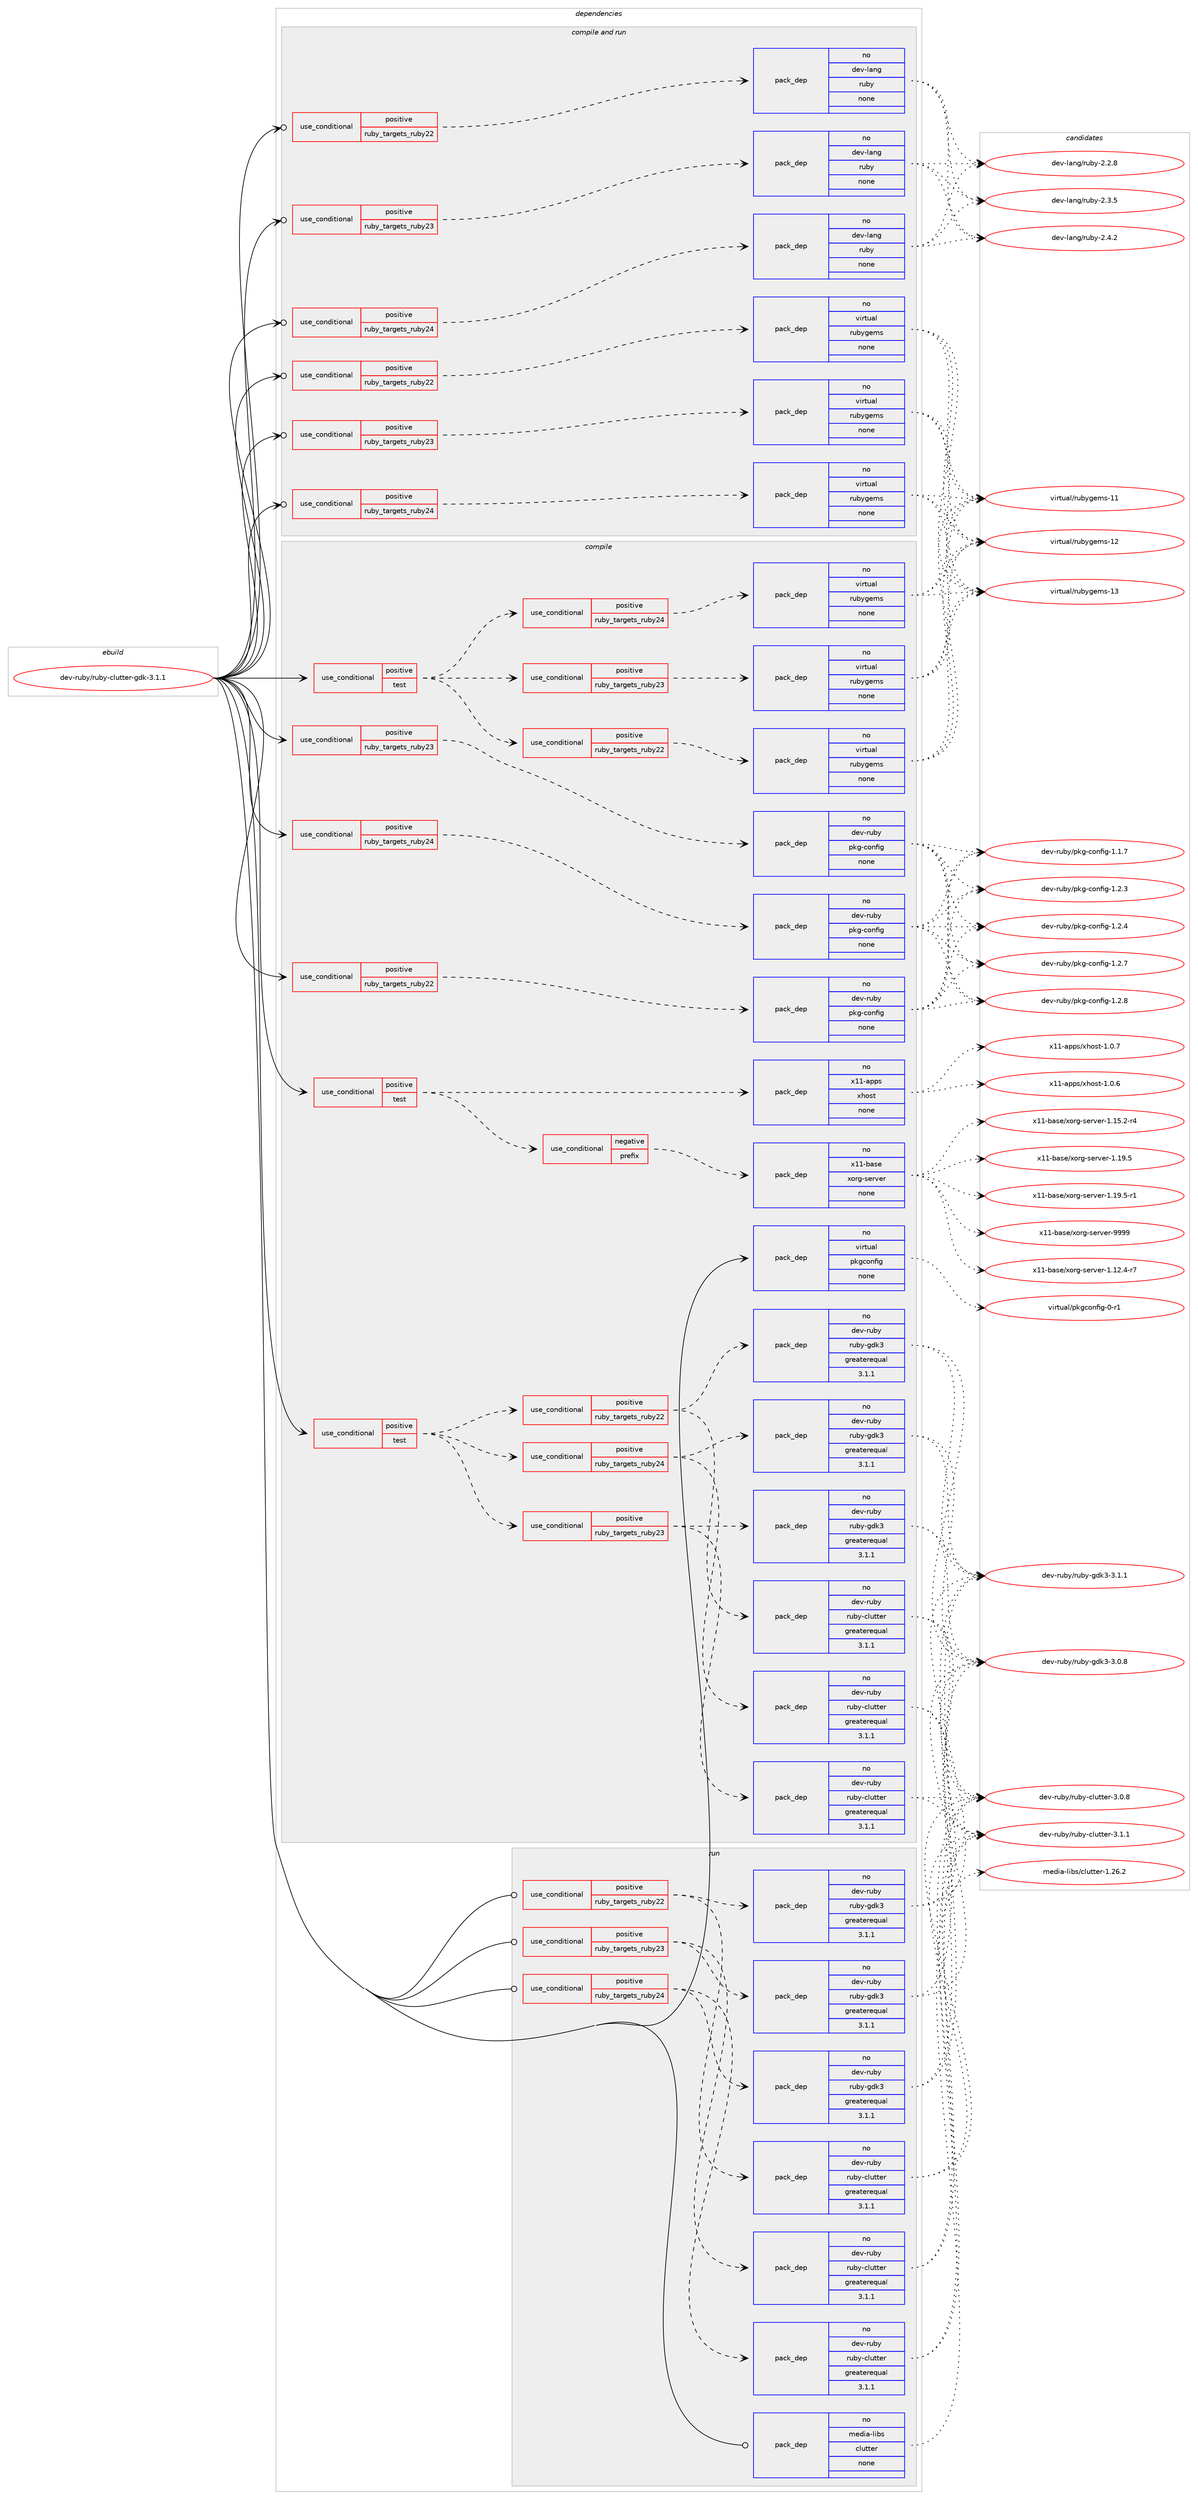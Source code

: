 digraph prolog {

# *************
# Graph options
# *************

newrank=true;
concentrate=true;
compound=true;
graph [rankdir=LR,fontname=Helvetica,fontsize=10,ranksep=1.5];#, ranksep=2.5, nodesep=0.2];
edge  [arrowhead=vee];
node  [fontname=Helvetica,fontsize=10];

# **********
# The ebuild
# **********

subgraph cluster_leftcol {
color=gray;
rank=same;
label=<<i>ebuild</i>>;
id [label="dev-ruby/ruby-clutter-gdk-3.1.1", color=red, width=4, href="../dev-ruby/ruby-clutter-gdk-3.1.1.svg"];
}

# ****************
# The dependencies
# ****************

subgraph cluster_midcol {
color=gray;
label=<<i>dependencies</i>>;
subgraph cluster_compile {
fillcolor="#eeeeee";
style=filled;
label=<<i>compile</i>>;
subgraph cond70564 {
dependency265591 [label=<<TABLE BORDER="0" CELLBORDER="1" CELLSPACING="0" CELLPADDING="4"><TR><TD ROWSPAN="3" CELLPADDING="10">use_conditional</TD></TR><TR><TD>positive</TD></TR><TR><TD>ruby_targets_ruby22</TD></TR></TABLE>>, shape=none, color=red];
subgraph pack190913 {
dependency265592 [label=<<TABLE BORDER="0" CELLBORDER="1" CELLSPACING="0" CELLPADDING="4" WIDTH="220"><TR><TD ROWSPAN="6" CELLPADDING="30">pack_dep</TD></TR><TR><TD WIDTH="110">no</TD></TR><TR><TD>dev-ruby</TD></TR><TR><TD>pkg-config</TD></TR><TR><TD>none</TD></TR><TR><TD></TD></TR></TABLE>>, shape=none, color=blue];
}
dependency265591:e -> dependency265592:w [weight=20,style="dashed",arrowhead="vee"];
}
id:e -> dependency265591:w [weight=20,style="solid",arrowhead="vee"];
subgraph cond70565 {
dependency265593 [label=<<TABLE BORDER="0" CELLBORDER="1" CELLSPACING="0" CELLPADDING="4"><TR><TD ROWSPAN="3" CELLPADDING="10">use_conditional</TD></TR><TR><TD>positive</TD></TR><TR><TD>ruby_targets_ruby23</TD></TR></TABLE>>, shape=none, color=red];
subgraph pack190914 {
dependency265594 [label=<<TABLE BORDER="0" CELLBORDER="1" CELLSPACING="0" CELLPADDING="4" WIDTH="220"><TR><TD ROWSPAN="6" CELLPADDING="30">pack_dep</TD></TR><TR><TD WIDTH="110">no</TD></TR><TR><TD>dev-ruby</TD></TR><TR><TD>pkg-config</TD></TR><TR><TD>none</TD></TR><TR><TD></TD></TR></TABLE>>, shape=none, color=blue];
}
dependency265593:e -> dependency265594:w [weight=20,style="dashed",arrowhead="vee"];
}
id:e -> dependency265593:w [weight=20,style="solid",arrowhead="vee"];
subgraph cond70566 {
dependency265595 [label=<<TABLE BORDER="0" CELLBORDER="1" CELLSPACING="0" CELLPADDING="4"><TR><TD ROWSPAN="3" CELLPADDING="10">use_conditional</TD></TR><TR><TD>positive</TD></TR><TR><TD>ruby_targets_ruby24</TD></TR></TABLE>>, shape=none, color=red];
subgraph pack190915 {
dependency265596 [label=<<TABLE BORDER="0" CELLBORDER="1" CELLSPACING="0" CELLPADDING="4" WIDTH="220"><TR><TD ROWSPAN="6" CELLPADDING="30">pack_dep</TD></TR><TR><TD WIDTH="110">no</TD></TR><TR><TD>dev-ruby</TD></TR><TR><TD>pkg-config</TD></TR><TR><TD>none</TD></TR><TR><TD></TD></TR></TABLE>>, shape=none, color=blue];
}
dependency265595:e -> dependency265596:w [weight=20,style="dashed",arrowhead="vee"];
}
id:e -> dependency265595:w [weight=20,style="solid",arrowhead="vee"];
subgraph cond70567 {
dependency265597 [label=<<TABLE BORDER="0" CELLBORDER="1" CELLSPACING="0" CELLPADDING="4"><TR><TD ROWSPAN="3" CELLPADDING="10">use_conditional</TD></TR><TR><TD>positive</TD></TR><TR><TD>test</TD></TR></TABLE>>, shape=none, color=red];
subgraph cond70568 {
dependency265598 [label=<<TABLE BORDER="0" CELLBORDER="1" CELLSPACING="0" CELLPADDING="4"><TR><TD ROWSPAN="3" CELLPADDING="10">use_conditional</TD></TR><TR><TD>negative</TD></TR><TR><TD>prefix</TD></TR></TABLE>>, shape=none, color=red];
subgraph pack190916 {
dependency265599 [label=<<TABLE BORDER="0" CELLBORDER="1" CELLSPACING="0" CELLPADDING="4" WIDTH="220"><TR><TD ROWSPAN="6" CELLPADDING="30">pack_dep</TD></TR><TR><TD WIDTH="110">no</TD></TR><TR><TD>x11-base</TD></TR><TR><TD>xorg-server</TD></TR><TR><TD>none</TD></TR><TR><TD></TD></TR></TABLE>>, shape=none, color=blue];
}
dependency265598:e -> dependency265599:w [weight=20,style="dashed",arrowhead="vee"];
}
dependency265597:e -> dependency265598:w [weight=20,style="dashed",arrowhead="vee"];
subgraph pack190917 {
dependency265600 [label=<<TABLE BORDER="0" CELLBORDER="1" CELLSPACING="0" CELLPADDING="4" WIDTH="220"><TR><TD ROWSPAN="6" CELLPADDING="30">pack_dep</TD></TR><TR><TD WIDTH="110">no</TD></TR><TR><TD>x11-apps</TD></TR><TR><TD>xhost</TD></TR><TR><TD>none</TD></TR><TR><TD></TD></TR></TABLE>>, shape=none, color=blue];
}
dependency265597:e -> dependency265600:w [weight=20,style="dashed",arrowhead="vee"];
}
id:e -> dependency265597:w [weight=20,style="solid",arrowhead="vee"];
subgraph cond70569 {
dependency265601 [label=<<TABLE BORDER="0" CELLBORDER="1" CELLSPACING="0" CELLPADDING="4"><TR><TD ROWSPAN="3" CELLPADDING="10">use_conditional</TD></TR><TR><TD>positive</TD></TR><TR><TD>test</TD></TR></TABLE>>, shape=none, color=red];
subgraph cond70570 {
dependency265602 [label=<<TABLE BORDER="0" CELLBORDER="1" CELLSPACING="0" CELLPADDING="4"><TR><TD ROWSPAN="3" CELLPADDING="10">use_conditional</TD></TR><TR><TD>positive</TD></TR><TR><TD>ruby_targets_ruby22</TD></TR></TABLE>>, shape=none, color=red];
subgraph pack190918 {
dependency265603 [label=<<TABLE BORDER="0" CELLBORDER="1" CELLSPACING="0" CELLPADDING="4" WIDTH="220"><TR><TD ROWSPAN="6" CELLPADDING="30">pack_dep</TD></TR><TR><TD WIDTH="110">no</TD></TR><TR><TD>dev-ruby</TD></TR><TR><TD>ruby-clutter</TD></TR><TR><TD>greaterequal</TD></TR><TR><TD>3.1.1</TD></TR></TABLE>>, shape=none, color=blue];
}
dependency265602:e -> dependency265603:w [weight=20,style="dashed",arrowhead="vee"];
subgraph pack190919 {
dependency265604 [label=<<TABLE BORDER="0" CELLBORDER="1" CELLSPACING="0" CELLPADDING="4" WIDTH="220"><TR><TD ROWSPAN="6" CELLPADDING="30">pack_dep</TD></TR><TR><TD WIDTH="110">no</TD></TR><TR><TD>dev-ruby</TD></TR><TR><TD>ruby-gdk3</TD></TR><TR><TD>greaterequal</TD></TR><TR><TD>3.1.1</TD></TR></TABLE>>, shape=none, color=blue];
}
dependency265602:e -> dependency265604:w [weight=20,style="dashed",arrowhead="vee"];
}
dependency265601:e -> dependency265602:w [weight=20,style="dashed",arrowhead="vee"];
subgraph cond70571 {
dependency265605 [label=<<TABLE BORDER="0" CELLBORDER="1" CELLSPACING="0" CELLPADDING="4"><TR><TD ROWSPAN="3" CELLPADDING="10">use_conditional</TD></TR><TR><TD>positive</TD></TR><TR><TD>ruby_targets_ruby23</TD></TR></TABLE>>, shape=none, color=red];
subgraph pack190920 {
dependency265606 [label=<<TABLE BORDER="0" CELLBORDER="1" CELLSPACING="0" CELLPADDING="4" WIDTH="220"><TR><TD ROWSPAN="6" CELLPADDING="30">pack_dep</TD></TR><TR><TD WIDTH="110">no</TD></TR><TR><TD>dev-ruby</TD></TR><TR><TD>ruby-clutter</TD></TR><TR><TD>greaterequal</TD></TR><TR><TD>3.1.1</TD></TR></TABLE>>, shape=none, color=blue];
}
dependency265605:e -> dependency265606:w [weight=20,style="dashed",arrowhead="vee"];
subgraph pack190921 {
dependency265607 [label=<<TABLE BORDER="0" CELLBORDER="1" CELLSPACING="0" CELLPADDING="4" WIDTH="220"><TR><TD ROWSPAN="6" CELLPADDING="30">pack_dep</TD></TR><TR><TD WIDTH="110">no</TD></TR><TR><TD>dev-ruby</TD></TR><TR><TD>ruby-gdk3</TD></TR><TR><TD>greaterequal</TD></TR><TR><TD>3.1.1</TD></TR></TABLE>>, shape=none, color=blue];
}
dependency265605:e -> dependency265607:w [weight=20,style="dashed",arrowhead="vee"];
}
dependency265601:e -> dependency265605:w [weight=20,style="dashed",arrowhead="vee"];
subgraph cond70572 {
dependency265608 [label=<<TABLE BORDER="0" CELLBORDER="1" CELLSPACING="0" CELLPADDING="4"><TR><TD ROWSPAN="3" CELLPADDING="10">use_conditional</TD></TR><TR><TD>positive</TD></TR><TR><TD>ruby_targets_ruby24</TD></TR></TABLE>>, shape=none, color=red];
subgraph pack190922 {
dependency265609 [label=<<TABLE BORDER="0" CELLBORDER="1" CELLSPACING="0" CELLPADDING="4" WIDTH="220"><TR><TD ROWSPAN="6" CELLPADDING="30">pack_dep</TD></TR><TR><TD WIDTH="110">no</TD></TR><TR><TD>dev-ruby</TD></TR><TR><TD>ruby-clutter</TD></TR><TR><TD>greaterequal</TD></TR><TR><TD>3.1.1</TD></TR></TABLE>>, shape=none, color=blue];
}
dependency265608:e -> dependency265609:w [weight=20,style="dashed",arrowhead="vee"];
subgraph pack190923 {
dependency265610 [label=<<TABLE BORDER="0" CELLBORDER="1" CELLSPACING="0" CELLPADDING="4" WIDTH="220"><TR><TD ROWSPAN="6" CELLPADDING="30">pack_dep</TD></TR><TR><TD WIDTH="110">no</TD></TR><TR><TD>dev-ruby</TD></TR><TR><TD>ruby-gdk3</TD></TR><TR><TD>greaterequal</TD></TR><TR><TD>3.1.1</TD></TR></TABLE>>, shape=none, color=blue];
}
dependency265608:e -> dependency265610:w [weight=20,style="dashed",arrowhead="vee"];
}
dependency265601:e -> dependency265608:w [weight=20,style="dashed",arrowhead="vee"];
}
id:e -> dependency265601:w [weight=20,style="solid",arrowhead="vee"];
subgraph cond70573 {
dependency265611 [label=<<TABLE BORDER="0" CELLBORDER="1" CELLSPACING="0" CELLPADDING="4"><TR><TD ROWSPAN="3" CELLPADDING="10">use_conditional</TD></TR><TR><TD>positive</TD></TR><TR><TD>test</TD></TR></TABLE>>, shape=none, color=red];
subgraph cond70574 {
dependency265612 [label=<<TABLE BORDER="0" CELLBORDER="1" CELLSPACING="0" CELLPADDING="4"><TR><TD ROWSPAN="3" CELLPADDING="10">use_conditional</TD></TR><TR><TD>positive</TD></TR><TR><TD>ruby_targets_ruby22</TD></TR></TABLE>>, shape=none, color=red];
subgraph pack190924 {
dependency265613 [label=<<TABLE BORDER="0" CELLBORDER="1" CELLSPACING="0" CELLPADDING="4" WIDTH="220"><TR><TD ROWSPAN="6" CELLPADDING="30">pack_dep</TD></TR><TR><TD WIDTH="110">no</TD></TR><TR><TD>virtual</TD></TR><TR><TD>rubygems</TD></TR><TR><TD>none</TD></TR><TR><TD></TD></TR></TABLE>>, shape=none, color=blue];
}
dependency265612:e -> dependency265613:w [weight=20,style="dashed",arrowhead="vee"];
}
dependency265611:e -> dependency265612:w [weight=20,style="dashed",arrowhead="vee"];
subgraph cond70575 {
dependency265614 [label=<<TABLE BORDER="0" CELLBORDER="1" CELLSPACING="0" CELLPADDING="4"><TR><TD ROWSPAN="3" CELLPADDING="10">use_conditional</TD></TR><TR><TD>positive</TD></TR><TR><TD>ruby_targets_ruby23</TD></TR></TABLE>>, shape=none, color=red];
subgraph pack190925 {
dependency265615 [label=<<TABLE BORDER="0" CELLBORDER="1" CELLSPACING="0" CELLPADDING="4" WIDTH="220"><TR><TD ROWSPAN="6" CELLPADDING="30">pack_dep</TD></TR><TR><TD WIDTH="110">no</TD></TR><TR><TD>virtual</TD></TR><TR><TD>rubygems</TD></TR><TR><TD>none</TD></TR><TR><TD></TD></TR></TABLE>>, shape=none, color=blue];
}
dependency265614:e -> dependency265615:w [weight=20,style="dashed",arrowhead="vee"];
}
dependency265611:e -> dependency265614:w [weight=20,style="dashed",arrowhead="vee"];
subgraph cond70576 {
dependency265616 [label=<<TABLE BORDER="0" CELLBORDER="1" CELLSPACING="0" CELLPADDING="4"><TR><TD ROWSPAN="3" CELLPADDING="10">use_conditional</TD></TR><TR><TD>positive</TD></TR><TR><TD>ruby_targets_ruby24</TD></TR></TABLE>>, shape=none, color=red];
subgraph pack190926 {
dependency265617 [label=<<TABLE BORDER="0" CELLBORDER="1" CELLSPACING="0" CELLPADDING="4" WIDTH="220"><TR><TD ROWSPAN="6" CELLPADDING="30">pack_dep</TD></TR><TR><TD WIDTH="110">no</TD></TR><TR><TD>virtual</TD></TR><TR><TD>rubygems</TD></TR><TR><TD>none</TD></TR><TR><TD></TD></TR></TABLE>>, shape=none, color=blue];
}
dependency265616:e -> dependency265617:w [weight=20,style="dashed",arrowhead="vee"];
}
dependency265611:e -> dependency265616:w [weight=20,style="dashed",arrowhead="vee"];
}
id:e -> dependency265611:w [weight=20,style="solid",arrowhead="vee"];
subgraph pack190927 {
dependency265618 [label=<<TABLE BORDER="0" CELLBORDER="1" CELLSPACING="0" CELLPADDING="4" WIDTH="220"><TR><TD ROWSPAN="6" CELLPADDING="30">pack_dep</TD></TR><TR><TD WIDTH="110">no</TD></TR><TR><TD>virtual</TD></TR><TR><TD>pkgconfig</TD></TR><TR><TD>none</TD></TR><TR><TD></TD></TR></TABLE>>, shape=none, color=blue];
}
id:e -> dependency265618:w [weight=20,style="solid",arrowhead="vee"];
}
subgraph cluster_compileandrun {
fillcolor="#eeeeee";
style=filled;
label=<<i>compile and run</i>>;
subgraph cond70577 {
dependency265619 [label=<<TABLE BORDER="0" CELLBORDER="1" CELLSPACING="0" CELLPADDING="4"><TR><TD ROWSPAN="3" CELLPADDING="10">use_conditional</TD></TR><TR><TD>positive</TD></TR><TR><TD>ruby_targets_ruby22</TD></TR></TABLE>>, shape=none, color=red];
subgraph pack190928 {
dependency265620 [label=<<TABLE BORDER="0" CELLBORDER="1" CELLSPACING="0" CELLPADDING="4" WIDTH="220"><TR><TD ROWSPAN="6" CELLPADDING="30">pack_dep</TD></TR><TR><TD WIDTH="110">no</TD></TR><TR><TD>dev-lang</TD></TR><TR><TD>ruby</TD></TR><TR><TD>none</TD></TR><TR><TD></TD></TR></TABLE>>, shape=none, color=blue];
}
dependency265619:e -> dependency265620:w [weight=20,style="dashed",arrowhead="vee"];
}
id:e -> dependency265619:w [weight=20,style="solid",arrowhead="odotvee"];
subgraph cond70578 {
dependency265621 [label=<<TABLE BORDER="0" CELLBORDER="1" CELLSPACING="0" CELLPADDING="4"><TR><TD ROWSPAN="3" CELLPADDING="10">use_conditional</TD></TR><TR><TD>positive</TD></TR><TR><TD>ruby_targets_ruby22</TD></TR></TABLE>>, shape=none, color=red];
subgraph pack190929 {
dependency265622 [label=<<TABLE BORDER="0" CELLBORDER="1" CELLSPACING="0" CELLPADDING="4" WIDTH="220"><TR><TD ROWSPAN="6" CELLPADDING="30">pack_dep</TD></TR><TR><TD WIDTH="110">no</TD></TR><TR><TD>virtual</TD></TR><TR><TD>rubygems</TD></TR><TR><TD>none</TD></TR><TR><TD></TD></TR></TABLE>>, shape=none, color=blue];
}
dependency265621:e -> dependency265622:w [weight=20,style="dashed",arrowhead="vee"];
}
id:e -> dependency265621:w [weight=20,style="solid",arrowhead="odotvee"];
subgraph cond70579 {
dependency265623 [label=<<TABLE BORDER="0" CELLBORDER="1" CELLSPACING="0" CELLPADDING="4"><TR><TD ROWSPAN="3" CELLPADDING="10">use_conditional</TD></TR><TR><TD>positive</TD></TR><TR><TD>ruby_targets_ruby23</TD></TR></TABLE>>, shape=none, color=red];
subgraph pack190930 {
dependency265624 [label=<<TABLE BORDER="0" CELLBORDER="1" CELLSPACING="0" CELLPADDING="4" WIDTH="220"><TR><TD ROWSPAN="6" CELLPADDING="30">pack_dep</TD></TR><TR><TD WIDTH="110">no</TD></TR><TR><TD>dev-lang</TD></TR><TR><TD>ruby</TD></TR><TR><TD>none</TD></TR><TR><TD></TD></TR></TABLE>>, shape=none, color=blue];
}
dependency265623:e -> dependency265624:w [weight=20,style="dashed",arrowhead="vee"];
}
id:e -> dependency265623:w [weight=20,style="solid",arrowhead="odotvee"];
subgraph cond70580 {
dependency265625 [label=<<TABLE BORDER="0" CELLBORDER="1" CELLSPACING="0" CELLPADDING="4"><TR><TD ROWSPAN="3" CELLPADDING="10">use_conditional</TD></TR><TR><TD>positive</TD></TR><TR><TD>ruby_targets_ruby23</TD></TR></TABLE>>, shape=none, color=red];
subgraph pack190931 {
dependency265626 [label=<<TABLE BORDER="0" CELLBORDER="1" CELLSPACING="0" CELLPADDING="4" WIDTH="220"><TR><TD ROWSPAN="6" CELLPADDING="30">pack_dep</TD></TR><TR><TD WIDTH="110">no</TD></TR><TR><TD>virtual</TD></TR><TR><TD>rubygems</TD></TR><TR><TD>none</TD></TR><TR><TD></TD></TR></TABLE>>, shape=none, color=blue];
}
dependency265625:e -> dependency265626:w [weight=20,style="dashed",arrowhead="vee"];
}
id:e -> dependency265625:w [weight=20,style="solid",arrowhead="odotvee"];
subgraph cond70581 {
dependency265627 [label=<<TABLE BORDER="0" CELLBORDER="1" CELLSPACING="0" CELLPADDING="4"><TR><TD ROWSPAN="3" CELLPADDING="10">use_conditional</TD></TR><TR><TD>positive</TD></TR><TR><TD>ruby_targets_ruby24</TD></TR></TABLE>>, shape=none, color=red];
subgraph pack190932 {
dependency265628 [label=<<TABLE BORDER="0" CELLBORDER="1" CELLSPACING="0" CELLPADDING="4" WIDTH="220"><TR><TD ROWSPAN="6" CELLPADDING="30">pack_dep</TD></TR><TR><TD WIDTH="110">no</TD></TR><TR><TD>dev-lang</TD></TR><TR><TD>ruby</TD></TR><TR><TD>none</TD></TR><TR><TD></TD></TR></TABLE>>, shape=none, color=blue];
}
dependency265627:e -> dependency265628:w [weight=20,style="dashed",arrowhead="vee"];
}
id:e -> dependency265627:w [weight=20,style="solid",arrowhead="odotvee"];
subgraph cond70582 {
dependency265629 [label=<<TABLE BORDER="0" CELLBORDER="1" CELLSPACING="0" CELLPADDING="4"><TR><TD ROWSPAN="3" CELLPADDING="10">use_conditional</TD></TR><TR><TD>positive</TD></TR><TR><TD>ruby_targets_ruby24</TD></TR></TABLE>>, shape=none, color=red];
subgraph pack190933 {
dependency265630 [label=<<TABLE BORDER="0" CELLBORDER="1" CELLSPACING="0" CELLPADDING="4" WIDTH="220"><TR><TD ROWSPAN="6" CELLPADDING="30">pack_dep</TD></TR><TR><TD WIDTH="110">no</TD></TR><TR><TD>virtual</TD></TR><TR><TD>rubygems</TD></TR><TR><TD>none</TD></TR><TR><TD></TD></TR></TABLE>>, shape=none, color=blue];
}
dependency265629:e -> dependency265630:w [weight=20,style="dashed",arrowhead="vee"];
}
id:e -> dependency265629:w [weight=20,style="solid",arrowhead="odotvee"];
}
subgraph cluster_run {
fillcolor="#eeeeee";
style=filled;
label=<<i>run</i>>;
subgraph cond70583 {
dependency265631 [label=<<TABLE BORDER="0" CELLBORDER="1" CELLSPACING="0" CELLPADDING="4"><TR><TD ROWSPAN="3" CELLPADDING="10">use_conditional</TD></TR><TR><TD>positive</TD></TR><TR><TD>ruby_targets_ruby22</TD></TR></TABLE>>, shape=none, color=red];
subgraph pack190934 {
dependency265632 [label=<<TABLE BORDER="0" CELLBORDER="1" CELLSPACING="0" CELLPADDING="4" WIDTH="220"><TR><TD ROWSPAN="6" CELLPADDING="30">pack_dep</TD></TR><TR><TD WIDTH="110">no</TD></TR><TR><TD>dev-ruby</TD></TR><TR><TD>ruby-clutter</TD></TR><TR><TD>greaterequal</TD></TR><TR><TD>3.1.1</TD></TR></TABLE>>, shape=none, color=blue];
}
dependency265631:e -> dependency265632:w [weight=20,style="dashed",arrowhead="vee"];
subgraph pack190935 {
dependency265633 [label=<<TABLE BORDER="0" CELLBORDER="1" CELLSPACING="0" CELLPADDING="4" WIDTH="220"><TR><TD ROWSPAN="6" CELLPADDING="30">pack_dep</TD></TR><TR><TD WIDTH="110">no</TD></TR><TR><TD>dev-ruby</TD></TR><TR><TD>ruby-gdk3</TD></TR><TR><TD>greaterequal</TD></TR><TR><TD>3.1.1</TD></TR></TABLE>>, shape=none, color=blue];
}
dependency265631:e -> dependency265633:w [weight=20,style="dashed",arrowhead="vee"];
}
id:e -> dependency265631:w [weight=20,style="solid",arrowhead="odot"];
subgraph cond70584 {
dependency265634 [label=<<TABLE BORDER="0" CELLBORDER="1" CELLSPACING="0" CELLPADDING="4"><TR><TD ROWSPAN="3" CELLPADDING="10">use_conditional</TD></TR><TR><TD>positive</TD></TR><TR><TD>ruby_targets_ruby23</TD></TR></TABLE>>, shape=none, color=red];
subgraph pack190936 {
dependency265635 [label=<<TABLE BORDER="0" CELLBORDER="1" CELLSPACING="0" CELLPADDING="4" WIDTH="220"><TR><TD ROWSPAN="6" CELLPADDING="30">pack_dep</TD></TR><TR><TD WIDTH="110">no</TD></TR><TR><TD>dev-ruby</TD></TR><TR><TD>ruby-clutter</TD></TR><TR><TD>greaterequal</TD></TR><TR><TD>3.1.1</TD></TR></TABLE>>, shape=none, color=blue];
}
dependency265634:e -> dependency265635:w [weight=20,style="dashed",arrowhead="vee"];
subgraph pack190937 {
dependency265636 [label=<<TABLE BORDER="0" CELLBORDER="1" CELLSPACING="0" CELLPADDING="4" WIDTH="220"><TR><TD ROWSPAN="6" CELLPADDING="30">pack_dep</TD></TR><TR><TD WIDTH="110">no</TD></TR><TR><TD>dev-ruby</TD></TR><TR><TD>ruby-gdk3</TD></TR><TR><TD>greaterequal</TD></TR><TR><TD>3.1.1</TD></TR></TABLE>>, shape=none, color=blue];
}
dependency265634:e -> dependency265636:w [weight=20,style="dashed",arrowhead="vee"];
}
id:e -> dependency265634:w [weight=20,style="solid",arrowhead="odot"];
subgraph cond70585 {
dependency265637 [label=<<TABLE BORDER="0" CELLBORDER="1" CELLSPACING="0" CELLPADDING="4"><TR><TD ROWSPAN="3" CELLPADDING="10">use_conditional</TD></TR><TR><TD>positive</TD></TR><TR><TD>ruby_targets_ruby24</TD></TR></TABLE>>, shape=none, color=red];
subgraph pack190938 {
dependency265638 [label=<<TABLE BORDER="0" CELLBORDER="1" CELLSPACING="0" CELLPADDING="4" WIDTH="220"><TR><TD ROWSPAN="6" CELLPADDING="30">pack_dep</TD></TR><TR><TD WIDTH="110">no</TD></TR><TR><TD>dev-ruby</TD></TR><TR><TD>ruby-clutter</TD></TR><TR><TD>greaterequal</TD></TR><TR><TD>3.1.1</TD></TR></TABLE>>, shape=none, color=blue];
}
dependency265637:e -> dependency265638:w [weight=20,style="dashed",arrowhead="vee"];
subgraph pack190939 {
dependency265639 [label=<<TABLE BORDER="0" CELLBORDER="1" CELLSPACING="0" CELLPADDING="4" WIDTH="220"><TR><TD ROWSPAN="6" CELLPADDING="30">pack_dep</TD></TR><TR><TD WIDTH="110">no</TD></TR><TR><TD>dev-ruby</TD></TR><TR><TD>ruby-gdk3</TD></TR><TR><TD>greaterequal</TD></TR><TR><TD>3.1.1</TD></TR></TABLE>>, shape=none, color=blue];
}
dependency265637:e -> dependency265639:w [weight=20,style="dashed",arrowhead="vee"];
}
id:e -> dependency265637:w [weight=20,style="solid",arrowhead="odot"];
subgraph pack190940 {
dependency265640 [label=<<TABLE BORDER="0" CELLBORDER="1" CELLSPACING="0" CELLPADDING="4" WIDTH="220"><TR><TD ROWSPAN="6" CELLPADDING="30">pack_dep</TD></TR><TR><TD WIDTH="110">no</TD></TR><TR><TD>media-libs</TD></TR><TR><TD>clutter</TD></TR><TR><TD>none</TD></TR><TR><TD></TD></TR></TABLE>>, shape=none, color=blue];
}
id:e -> dependency265640:w [weight=20,style="solid",arrowhead="odot"];
}
}

# **************
# The candidates
# **************

subgraph cluster_choices {
rank=same;
color=gray;
label=<<i>candidates</i>>;

subgraph choice190913 {
color=black;
nodesep=1;
choice1001011184511411798121471121071034599111110102105103454946494655 [label="dev-ruby/pkg-config-1.1.7", color=red, width=4,href="../dev-ruby/pkg-config-1.1.7.svg"];
choice1001011184511411798121471121071034599111110102105103454946504651 [label="dev-ruby/pkg-config-1.2.3", color=red, width=4,href="../dev-ruby/pkg-config-1.2.3.svg"];
choice1001011184511411798121471121071034599111110102105103454946504652 [label="dev-ruby/pkg-config-1.2.4", color=red, width=4,href="../dev-ruby/pkg-config-1.2.4.svg"];
choice1001011184511411798121471121071034599111110102105103454946504655 [label="dev-ruby/pkg-config-1.2.7", color=red, width=4,href="../dev-ruby/pkg-config-1.2.7.svg"];
choice1001011184511411798121471121071034599111110102105103454946504656 [label="dev-ruby/pkg-config-1.2.8", color=red, width=4,href="../dev-ruby/pkg-config-1.2.8.svg"];
dependency265592:e -> choice1001011184511411798121471121071034599111110102105103454946494655:w [style=dotted,weight="100"];
dependency265592:e -> choice1001011184511411798121471121071034599111110102105103454946504651:w [style=dotted,weight="100"];
dependency265592:e -> choice1001011184511411798121471121071034599111110102105103454946504652:w [style=dotted,weight="100"];
dependency265592:e -> choice1001011184511411798121471121071034599111110102105103454946504655:w [style=dotted,weight="100"];
dependency265592:e -> choice1001011184511411798121471121071034599111110102105103454946504656:w [style=dotted,weight="100"];
}
subgraph choice190914 {
color=black;
nodesep=1;
choice1001011184511411798121471121071034599111110102105103454946494655 [label="dev-ruby/pkg-config-1.1.7", color=red, width=4,href="../dev-ruby/pkg-config-1.1.7.svg"];
choice1001011184511411798121471121071034599111110102105103454946504651 [label="dev-ruby/pkg-config-1.2.3", color=red, width=4,href="../dev-ruby/pkg-config-1.2.3.svg"];
choice1001011184511411798121471121071034599111110102105103454946504652 [label="dev-ruby/pkg-config-1.2.4", color=red, width=4,href="../dev-ruby/pkg-config-1.2.4.svg"];
choice1001011184511411798121471121071034599111110102105103454946504655 [label="dev-ruby/pkg-config-1.2.7", color=red, width=4,href="../dev-ruby/pkg-config-1.2.7.svg"];
choice1001011184511411798121471121071034599111110102105103454946504656 [label="dev-ruby/pkg-config-1.2.8", color=red, width=4,href="../dev-ruby/pkg-config-1.2.8.svg"];
dependency265594:e -> choice1001011184511411798121471121071034599111110102105103454946494655:w [style=dotted,weight="100"];
dependency265594:e -> choice1001011184511411798121471121071034599111110102105103454946504651:w [style=dotted,weight="100"];
dependency265594:e -> choice1001011184511411798121471121071034599111110102105103454946504652:w [style=dotted,weight="100"];
dependency265594:e -> choice1001011184511411798121471121071034599111110102105103454946504655:w [style=dotted,weight="100"];
dependency265594:e -> choice1001011184511411798121471121071034599111110102105103454946504656:w [style=dotted,weight="100"];
}
subgraph choice190915 {
color=black;
nodesep=1;
choice1001011184511411798121471121071034599111110102105103454946494655 [label="dev-ruby/pkg-config-1.1.7", color=red, width=4,href="../dev-ruby/pkg-config-1.1.7.svg"];
choice1001011184511411798121471121071034599111110102105103454946504651 [label="dev-ruby/pkg-config-1.2.3", color=red, width=4,href="../dev-ruby/pkg-config-1.2.3.svg"];
choice1001011184511411798121471121071034599111110102105103454946504652 [label="dev-ruby/pkg-config-1.2.4", color=red, width=4,href="../dev-ruby/pkg-config-1.2.4.svg"];
choice1001011184511411798121471121071034599111110102105103454946504655 [label="dev-ruby/pkg-config-1.2.7", color=red, width=4,href="../dev-ruby/pkg-config-1.2.7.svg"];
choice1001011184511411798121471121071034599111110102105103454946504656 [label="dev-ruby/pkg-config-1.2.8", color=red, width=4,href="../dev-ruby/pkg-config-1.2.8.svg"];
dependency265596:e -> choice1001011184511411798121471121071034599111110102105103454946494655:w [style=dotted,weight="100"];
dependency265596:e -> choice1001011184511411798121471121071034599111110102105103454946504651:w [style=dotted,weight="100"];
dependency265596:e -> choice1001011184511411798121471121071034599111110102105103454946504652:w [style=dotted,weight="100"];
dependency265596:e -> choice1001011184511411798121471121071034599111110102105103454946504655:w [style=dotted,weight="100"];
dependency265596:e -> choice1001011184511411798121471121071034599111110102105103454946504656:w [style=dotted,weight="100"];
}
subgraph choice190916 {
color=black;
nodesep=1;
choice12049494598971151014712011111410345115101114118101114454946495046524511455 [label="x11-base/xorg-server-1.12.4-r7", color=red, width=4,href="../x11-base/xorg-server-1.12.4-r7.svg"];
choice12049494598971151014712011111410345115101114118101114454946495346504511452 [label="x11-base/xorg-server-1.15.2-r4", color=red, width=4,href="../x11-base/xorg-server-1.15.2-r4.svg"];
choice1204949459897115101471201111141034511510111411810111445494649574653 [label="x11-base/xorg-server-1.19.5", color=red, width=4,href="../x11-base/xorg-server-1.19.5.svg"];
choice12049494598971151014712011111410345115101114118101114454946495746534511449 [label="x11-base/xorg-server-1.19.5-r1", color=red, width=4,href="../x11-base/xorg-server-1.19.5-r1.svg"];
choice120494945989711510147120111114103451151011141181011144557575757 [label="x11-base/xorg-server-9999", color=red, width=4,href="../x11-base/xorg-server-9999.svg"];
dependency265599:e -> choice12049494598971151014712011111410345115101114118101114454946495046524511455:w [style=dotted,weight="100"];
dependency265599:e -> choice12049494598971151014712011111410345115101114118101114454946495346504511452:w [style=dotted,weight="100"];
dependency265599:e -> choice1204949459897115101471201111141034511510111411810111445494649574653:w [style=dotted,weight="100"];
dependency265599:e -> choice12049494598971151014712011111410345115101114118101114454946495746534511449:w [style=dotted,weight="100"];
dependency265599:e -> choice120494945989711510147120111114103451151011141181011144557575757:w [style=dotted,weight="100"];
}
subgraph choice190917 {
color=black;
nodesep=1;
choice1204949459711211211547120104111115116454946484654 [label="x11-apps/xhost-1.0.6", color=red, width=4,href="../x11-apps/xhost-1.0.6.svg"];
choice1204949459711211211547120104111115116454946484655 [label="x11-apps/xhost-1.0.7", color=red, width=4,href="../x11-apps/xhost-1.0.7.svg"];
dependency265600:e -> choice1204949459711211211547120104111115116454946484654:w [style=dotted,weight="100"];
dependency265600:e -> choice1204949459711211211547120104111115116454946484655:w [style=dotted,weight="100"];
}
subgraph choice190918 {
color=black;
nodesep=1;
choice100101118451141179812147114117981214599108117116116101114455146484656 [label="dev-ruby/ruby-clutter-3.0.8", color=red, width=4,href="../dev-ruby/ruby-clutter-3.0.8.svg"];
choice100101118451141179812147114117981214599108117116116101114455146494649 [label="dev-ruby/ruby-clutter-3.1.1", color=red, width=4,href="../dev-ruby/ruby-clutter-3.1.1.svg"];
dependency265603:e -> choice100101118451141179812147114117981214599108117116116101114455146484656:w [style=dotted,weight="100"];
dependency265603:e -> choice100101118451141179812147114117981214599108117116116101114455146494649:w [style=dotted,weight="100"];
}
subgraph choice190919 {
color=black;
nodesep=1;
choice100101118451141179812147114117981214510310010751455146484656 [label="dev-ruby/ruby-gdk3-3.0.8", color=red, width=4,href="../dev-ruby/ruby-gdk3-3.0.8.svg"];
choice100101118451141179812147114117981214510310010751455146494649 [label="dev-ruby/ruby-gdk3-3.1.1", color=red, width=4,href="../dev-ruby/ruby-gdk3-3.1.1.svg"];
dependency265604:e -> choice100101118451141179812147114117981214510310010751455146484656:w [style=dotted,weight="100"];
dependency265604:e -> choice100101118451141179812147114117981214510310010751455146494649:w [style=dotted,weight="100"];
}
subgraph choice190920 {
color=black;
nodesep=1;
choice100101118451141179812147114117981214599108117116116101114455146484656 [label="dev-ruby/ruby-clutter-3.0.8", color=red, width=4,href="../dev-ruby/ruby-clutter-3.0.8.svg"];
choice100101118451141179812147114117981214599108117116116101114455146494649 [label="dev-ruby/ruby-clutter-3.1.1", color=red, width=4,href="../dev-ruby/ruby-clutter-3.1.1.svg"];
dependency265606:e -> choice100101118451141179812147114117981214599108117116116101114455146484656:w [style=dotted,weight="100"];
dependency265606:e -> choice100101118451141179812147114117981214599108117116116101114455146494649:w [style=dotted,weight="100"];
}
subgraph choice190921 {
color=black;
nodesep=1;
choice100101118451141179812147114117981214510310010751455146484656 [label="dev-ruby/ruby-gdk3-3.0.8", color=red, width=4,href="../dev-ruby/ruby-gdk3-3.0.8.svg"];
choice100101118451141179812147114117981214510310010751455146494649 [label="dev-ruby/ruby-gdk3-3.1.1", color=red, width=4,href="../dev-ruby/ruby-gdk3-3.1.1.svg"];
dependency265607:e -> choice100101118451141179812147114117981214510310010751455146484656:w [style=dotted,weight="100"];
dependency265607:e -> choice100101118451141179812147114117981214510310010751455146494649:w [style=dotted,weight="100"];
}
subgraph choice190922 {
color=black;
nodesep=1;
choice100101118451141179812147114117981214599108117116116101114455146484656 [label="dev-ruby/ruby-clutter-3.0.8", color=red, width=4,href="../dev-ruby/ruby-clutter-3.0.8.svg"];
choice100101118451141179812147114117981214599108117116116101114455146494649 [label="dev-ruby/ruby-clutter-3.1.1", color=red, width=4,href="../dev-ruby/ruby-clutter-3.1.1.svg"];
dependency265609:e -> choice100101118451141179812147114117981214599108117116116101114455146484656:w [style=dotted,weight="100"];
dependency265609:e -> choice100101118451141179812147114117981214599108117116116101114455146494649:w [style=dotted,weight="100"];
}
subgraph choice190923 {
color=black;
nodesep=1;
choice100101118451141179812147114117981214510310010751455146484656 [label="dev-ruby/ruby-gdk3-3.0.8", color=red, width=4,href="../dev-ruby/ruby-gdk3-3.0.8.svg"];
choice100101118451141179812147114117981214510310010751455146494649 [label="dev-ruby/ruby-gdk3-3.1.1", color=red, width=4,href="../dev-ruby/ruby-gdk3-3.1.1.svg"];
dependency265610:e -> choice100101118451141179812147114117981214510310010751455146484656:w [style=dotted,weight="100"];
dependency265610:e -> choice100101118451141179812147114117981214510310010751455146494649:w [style=dotted,weight="100"];
}
subgraph choice190924 {
color=black;
nodesep=1;
choice118105114116117971084711411798121103101109115454949 [label="virtual/rubygems-11", color=red, width=4,href="../virtual/rubygems-11.svg"];
choice118105114116117971084711411798121103101109115454950 [label="virtual/rubygems-12", color=red, width=4,href="../virtual/rubygems-12.svg"];
choice118105114116117971084711411798121103101109115454951 [label="virtual/rubygems-13", color=red, width=4,href="../virtual/rubygems-13.svg"];
dependency265613:e -> choice118105114116117971084711411798121103101109115454949:w [style=dotted,weight="100"];
dependency265613:e -> choice118105114116117971084711411798121103101109115454950:w [style=dotted,weight="100"];
dependency265613:e -> choice118105114116117971084711411798121103101109115454951:w [style=dotted,weight="100"];
}
subgraph choice190925 {
color=black;
nodesep=1;
choice118105114116117971084711411798121103101109115454949 [label="virtual/rubygems-11", color=red, width=4,href="../virtual/rubygems-11.svg"];
choice118105114116117971084711411798121103101109115454950 [label="virtual/rubygems-12", color=red, width=4,href="../virtual/rubygems-12.svg"];
choice118105114116117971084711411798121103101109115454951 [label="virtual/rubygems-13", color=red, width=4,href="../virtual/rubygems-13.svg"];
dependency265615:e -> choice118105114116117971084711411798121103101109115454949:w [style=dotted,weight="100"];
dependency265615:e -> choice118105114116117971084711411798121103101109115454950:w [style=dotted,weight="100"];
dependency265615:e -> choice118105114116117971084711411798121103101109115454951:w [style=dotted,weight="100"];
}
subgraph choice190926 {
color=black;
nodesep=1;
choice118105114116117971084711411798121103101109115454949 [label="virtual/rubygems-11", color=red, width=4,href="../virtual/rubygems-11.svg"];
choice118105114116117971084711411798121103101109115454950 [label="virtual/rubygems-12", color=red, width=4,href="../virtual/rubygems-12.svg"];
choice118105114116117971084711411798121103101109115454951 [label="virtual/rubygems-13", color=red, width=4,href="../virtual/rubygems-13.svg"];
dependency265617:e -> choice118105114116117971084711411798121103101109115454949:w [style=dotted,weight="100"];
dependency265617:e -> choice118105114116117971084711411798121103101109115454950:w [style=dotted,weight="100"];
dependency265617:e -> choice118105114116117971084711411798121103101109115454951:w [style=dotted,weight="100"];
}
subgraph choice190927 {
color=black;
nodesep=1;
choice11810511411611797108471121071039911111010210510345484511449 [label="virtual/pkgconfig-0-r1", color=red, width=4,href="../virtual/pkgconfig-0-r1.svg"];
dependency265618:e -> choice11810511411611797108471121071039911111010210510345484511449:w [style=dotted,weight="100"];
}
subgraph choice190928 {
color=black;
nodesep=1;
choice10010111845108971101034711411798121455046504656 [label="dev-lang/ruby-2.2.8", color=red, width=4,href="../dev-lang/ruby-2.2.8.svg"];
choice10010111845108971101034711411798121455046514653 [label="dev-lang/ruby-2.3.5", color=red, width=4,href="../dev-lang/ruby-2.3.5.svg"];
choice10010111845108971101034711411798121455046524650 [label="dev-lang/ruby-2.4.2", color=red, width=4,href="../dev-lang/ruby-2.4.2.svg"];
dependency265620:e -> choice10010111845108971101034711411798121455046504656:w [style=dotted,weight="100"];
dependency265620:e -> choice10010111845108971101034711411798121455046514653:w [style=dotted,weight="100"];
dependency265620:e -> choice10010111845108971101034711411798121455046524650:w [style=dotted,weight="100"];
}
subgraph choice190929 {
color=black;
nodesep=1;
choice118105114116117971084711411798121103101109115454949 [label="virtual/rubygems-11", color=red, width=4,href="../virtual/rubygems-11.svg"];
choice118105114116117971084711411798121103101109115454950 [label="virtual/rubygems-12", color=red, width=4,href="../virtual/rubygems-12.svg"];
choice118105114116117971084711411798121103101109115454951 [label="virtual/rubygems-13", color=red, width=4,href="../virtual/rubygems-13.svg"];
dependency265622:e -> choice118105114116117971084711411798121103101109115454949:w [style=dotted,weight="100"];
dependency265622:e -> choice118105114116117971084711411798121103101109115454950:w [style=dotted,weight="100"];
dependency265622:e -> choice118105114116117971084711411798121103101109115454951:w [style=dotted,weight="100"];
}
subgraph choice190930 {
color=black;
nodesep=1;
choice10010111845108971101034711411798121455046504656 [label="dev-lang/ruby-2.2.8", color=red, width=4,href="../dev-lang/ruby-2.2.8.svg"];
choice10010111845108971101034711411798121455046514653 [label="dev-lang/ruby-2.3.5", color=red, width=4,href="../dev-lang/ruby-2.3.5.svg"];
choice10010111845108971101034711411798121455046524650 [label="dev-lang/ruby-2.4.2", color=red, width=4,href="../dev-lang/ruby-2.4.2.svg"];
dependency265624:e -> choice10010111845108971101034711411798121455046504656:w [style=dotted,weight="100"];
dependency265624:e -> choice10010111845108971101034711411798121455046514653:w [style=dotted,weight="100"];
dependency265624:e -> choice10010111845108971101034711411798121455046524650:w [style=dotted,weight="100"];
}
subgraph choice190931 {
color=black;
nodesep=1;
choice118105114116117971084711411798121103101109115454949 [label="virtual/rubygems-11", color=red, width=4,href="../virtual/rubygems-11.svg"];
choice118105114116117971084711411798121103101109115454950 [label="virtual/rubygems-12", color=red, width=4,href="../virtual/rubygems-12.svg"];
choice118105114116117971084711411798121103101109115454951 [label="virtual/rubygems-13", color=red, width=4,href="../virtual/rubygems-13.svg"];
dependency265626:e -> choice118105114116117971084711411798121103101109115454949:w [style=dotted,weight="100"];
dependency265626:e -> choice118105114116117971084711411798121103101109115454950:w [style=dotted,weight="100"];
dependency265626:e -> choice118105114116117971084711411798121103101109115454951:w [style=dotted,weight="100"];
}
subgraph choice190932 {
color=black;
nodesep=1;
choice10010111845108971101034711411798121455046504656 [label="dev-lang/ruby-2.2.8", color=red, width=4,href="../dev-lang/ruby-2.2.8.svg"];
choice10010111845108971101034711411798121455046514653 [label="dev-lang/ruby-2.3.5", color=red, width=4,href="../dev-lang/ruby-2.3.5.svg"];
choice10010111845108971101034711411798121455046524650 [label="dev-lang/ruby-2.4.2", color=red, width=4,href="../dev-lang/ruby-2.4.2.svg"];
dependency265628:e -> choice10010111845108971101034711411798121455046504656:w [style=dotted,weight="100"];
dependency265628:e -> choice10010111845108971101034711411798121455046514653:w [style=dotted,weight="100"];
dependency265628:e -> choice10010111845108971101034711411798121455046524650:w [style=dotted,weight="100"];
}
subgraph choice190933 {
color=black;
nodesep=1;
choice118105114116117971084711411798121103101109115454949 [label="virtual/rubygems-11", color=red, width=4,href="../virtual/rubygems-11.svg"];
choice118105114116117971084711411798121103101109115454950 [label="virtual/rubygems-12", color=red, width=4,href="../virtual/rubygems-12.svg"];
choice118105114116117971084711411798121103101109115454951 [label="virtual/rubygems-13", color=red, width=4,href="../virtual/rubygems-13.svg"];
dependency265630:e -> choice118105114116117971084711411798121103101109115454949:w [style=dotted,weight="100"];
dependency265630:e -> choice118105114116117971084711411798121103101109115454950:w [style=dotted,weight="100"];
dependency265630:e -> choice118105114116117971084711411798121103101109115454951:w [style=dotted,weight="100"];
}
subgraph choice190934 {
color=black;
nodesep=1;
choice100101118451141179812147114117981214599108117116116101114455146484656 [label="dev-ruby/ruby-clutter-3.0.8", color=red, width=4,href="../dev-ruby/ruby-clutter-3.0.8.svg"];
choice100101118451141179812147114117981214599108117116116101114455146494649 [label="dev-ruby/ruby-clutter-3.1.1", color=red, width=4,href="../dev-ruby/ruby-clutter-3.1.1.svg"];
dependency265632:e -> choice100101118451141179812147114117981214599108117116116101114455146484656:w [style=dotted,weight="100"];
dependency265632:e -> choice100101118451141179812147114117981214599108117116116101114455146494649:w [style=dotted,weight="100"];
}
subgraph choice190935 {
color=black;
nodesep=1;
choice100101118451141179812147114117981214510310010751455146484656 [label="dev-ruby/ruby-gdk3-3.0.8", color=red, width=4,href="../dev-ruby/ruby-gdk3-3.0.8.svg"];
choice100101118451141179812147114117981214510310010751455146494649 [label="dev-ruby/ruby-gdk3-3.1.1", color=red, width=4,href="../dev-ruby/ruby-gdk3-3.1.1.svg"];
dependency265633:e -> choice100101118451141179812147114117981214510310010751455146484656:w [style=dotted,weight="100"];
dependency265633:e -> choice100101118451141179812147114117981214510310010751455146494649:w [style=dotted,weight="100"];
}
subgraph choice190936 {
color=black;
nodesep=1;
choice100101118451141179812147114117981214599108117116116101114455146484656 [label="dev-ruby/ruby-clutter-3.0.8", color=red, width=4,href="../dev-ruby/ruby-clutter-3.0.8.svg"];
choice100101118451141179812147114117981214599108117116116101114455146494649 [label="dev-ruby/ruby-clutter-3.1.1", color=red, width=4,href="../dev-ruby/ruby-clutter-3.1.1.svg"];
dependency265635:e -> choice100101118451141179812147114117981214599108117116116101114455146484656:w [style=dotted,weight="100"];
dependency265635:e -> choice100101118451141179812147114117981214599108117116116101114455146494649:w [style=dotted,weight="100"];
}
subgraph choice190937 {
color=black;
nodesep=1;
choice100101118451141179812147114117981214510310010751455146484656 [label="dev-ruby/ruby-gdk3-3.0.8", color=red, width=4,href="../dev-ruby/ruby-gdk3-3.0.8.svg"];
choice100101118451141179812147114117981214510310010751455146494649 [label="dev-ruby/ruby-gdk3-3.1.1", color=red, width=4,href="../dev-ruby/ruby-gdk3-3.1.1.svg"];
dependency265636:e -> choice100101118451141179812147114117981214510310010751455146484656:w [style=dotted,weight="100"];
dependency265636:e -> choice100101118451141179812147114117981214510310010751455146494649:w [style=dotted,weight="100"];
}
subgraph choice190938 {
color=black;
nodesep=1;
choice100101118451141179812147114117981214599108117116116101114455146484656 [label="dev-ruby/ruby-clutter-3.0.8", color=red, width=4,href="../dev-ruby/ruby-clutter-3.0.8.svg"];
choice100101118451141179812147114117981214599108117116116101114455146494649 [label="dev-ruby/ruby-clutter-3.1.1", color=red, width=4,href="../dev-ruby/ruby-clutter-3.1.1.svg"];
dependency265638:e -> choice100101118451141179812147114117981214599108117116116101114455146484656:w [style=dotted,weight="100"];
dependency265638:e -> choice100101118451141179812147114117981214599108117116116101114455146494649:w [style=dotted,weight="100"];
}
subgraph choice190939 {
color=black;
nodesep=1;
choice100101118451141179812147114117981214510310010751455146484656 [label="dev-ruby/ruby-gdk3-3.0.8", color=red, width=4,href="../dev-ruby/ruby-gdk3-3.0.8.svg"];
choice100101118451141179812147114117981214510310010751455146494649 [label="dev-ruby/ruby-gdk3-3.1.1", color=red, width=4,href="../dev-ruby/ruby-gdk3-3.1.1.svg"];
dependency265639:e -> choice100101118451141179812147114117981214510310010751455146484656:w [style=dotted,weight="100"];
dependency265639:e -> choice100101118451141179812147114117981214510310010751455146494649:w [style=dotted,weight="100"];
}
subgraph choice190940 {
color=black;
nodesep=1;
choice109101100105974510810598115479910811711611610111445494650544650 [label="media-libs/clutter-1.26.2", color=red, width=4,href="../media-libs/clutter-1.26.2.svg"];
dependency265640:e -> choice109101100105974510810598115479910811711611610111445494650544650:w [style=dotted,weight="100"];
}
}

}
